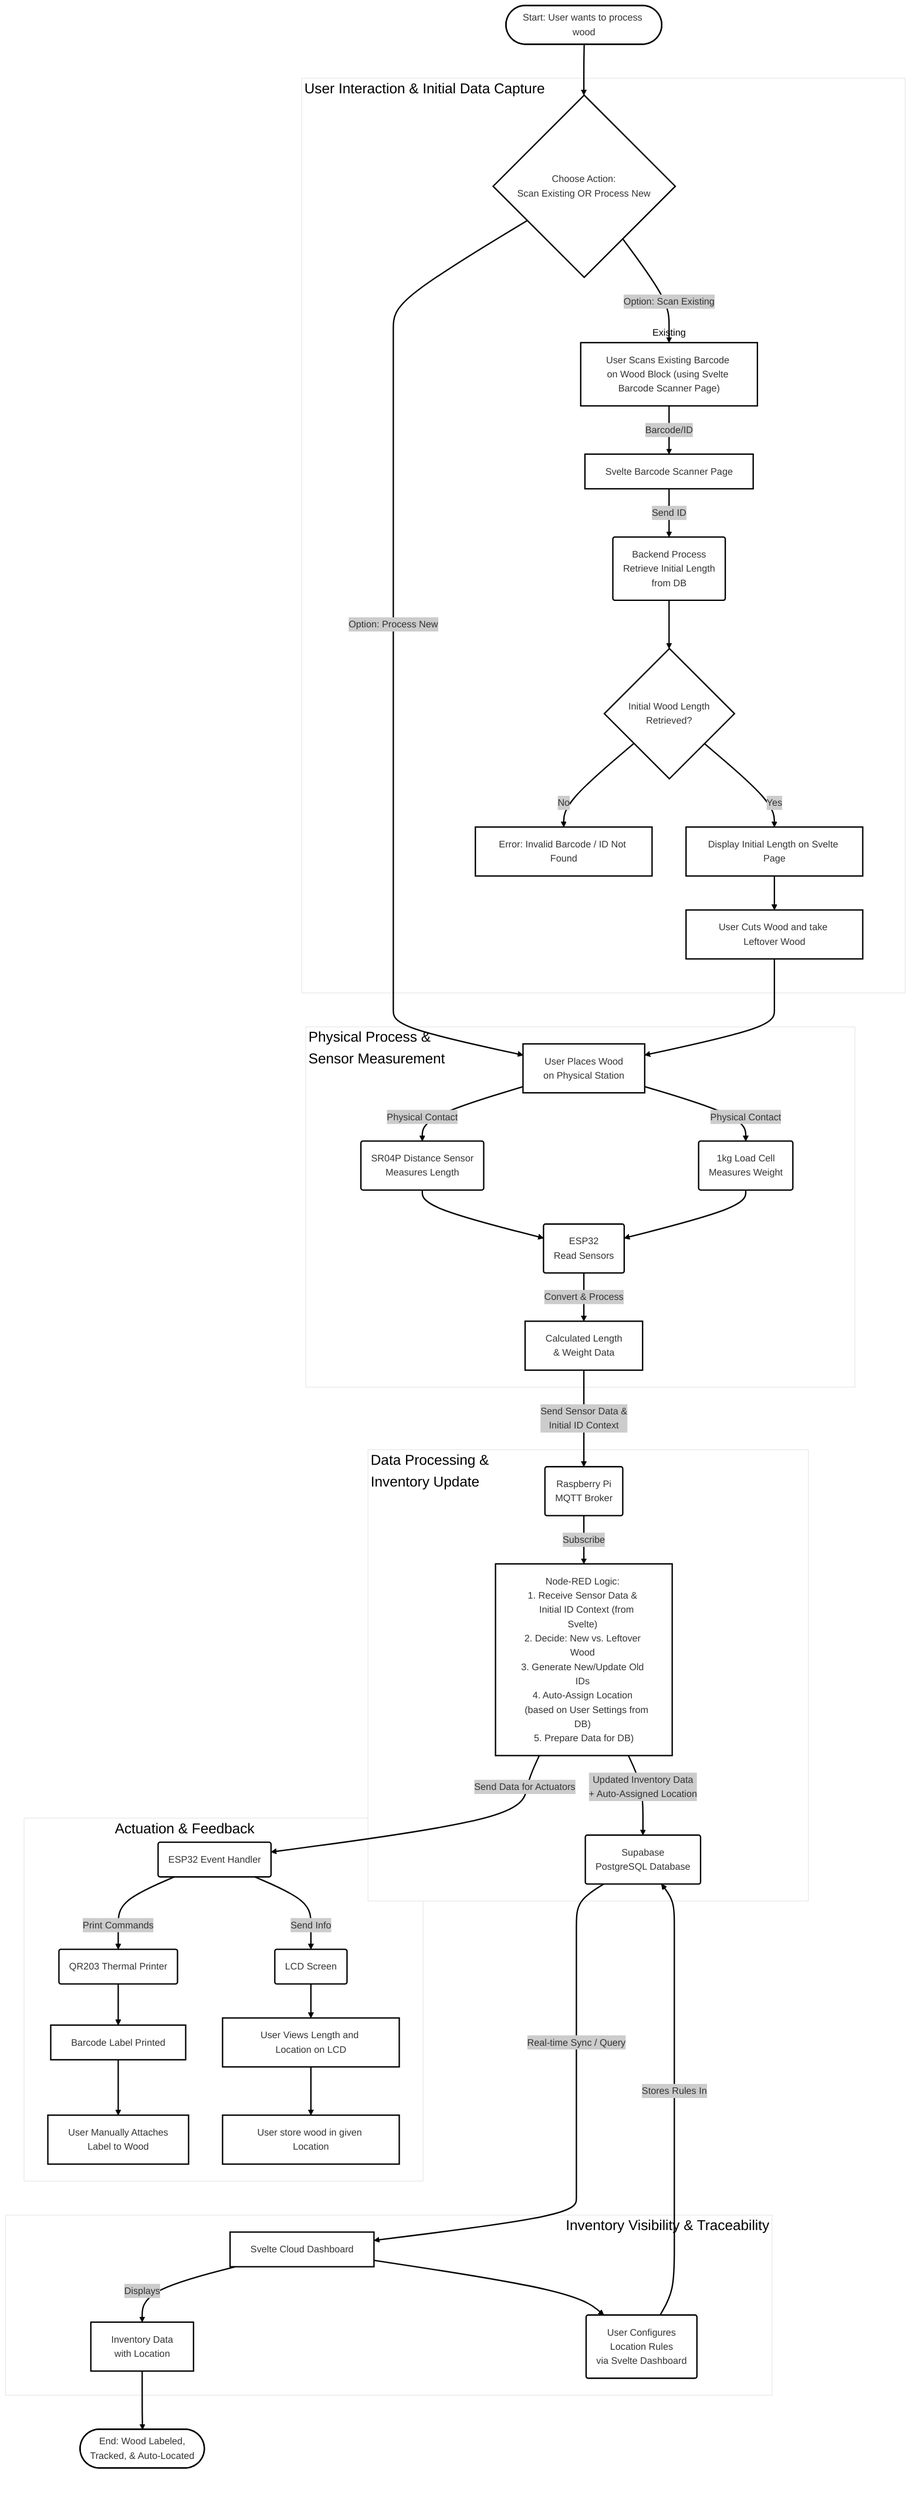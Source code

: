 ---
config:
  layout: dagre
  theme: neo
---
flowchart TD
 subgraph UserInteraction["<div style="font-size:1.5em; width:55rem; height:1.5em; display:flex; justify-content: flex-start; align-items:flex-end;">User Interaction &amp; Initial Data Capture</div>"]
        B{"Choose Action: <br>Scan Existing OR Process New"}

    subgraph Existing
      style Existing fill:transparent,stroke:transparent
        C["User Scans Existing Barcode <br>on Wood Block (using Svelte Barcode Scanner Page)"]
        D["Svelte Barcode Scanner Page"]
        E("Backend Process <br>Retrieve Initial Length <br>from DB")
        F{"Initial Wood Length <br>Retrieved?"}
        G["Error: Invalid Barcode / ID Not Found"]
        H["Display Initial Length on Svelte Page"]
        I["User Cuts Wood and take Leftover Wood"]
    end
  end
 subgraph PhysicalProcess["<div style="font-size:1.5em; width:50rem; height:3em; display:flex; justify-content: flex-start; align-items:flex-end;">Physical Process &amp;<br> Sensor Measurement</div>"]
        J["User Places Wood <br>on Physical Station"]
        K("SR04P Distance Sensor <br>Measures Length")
        L("1kg Load Cell <br>Measures Weight")
        M("ESP32 <br>Read Sensors")
        N["Calculated Length <br>&amp; Weight Data"]
  end
 subgraph DataProcessing["<div style="font-size:1.5em; width:40rem; height:3em; display:flex; justify-content: flex-start; align-items:flex-end;">Data Processing &amp;<br> Inventory Update</div>"]
        O("Raspberry Pi <br>MQTT Broker")
        P["Node-RED Logic: <br>1. Receive Sensor Data &amp; <br>   Initial ID Context (from Svelte) <br>2. Decide: New vs. Leftover Wood <br>3. Generate New/Update Old IDs <br>4. Auto-Assign Location <br>   (based on User Settings from DB) <br>5. Prepare Data for DB)"]
        R("Supabase <br>PostgreSQL Database")
  end
 subgraph ActuationFeedback["<div style="font-size: 1.5em; width:20rem;">Actuation &amp; Feedback</div>"]
        S("ESP32 Event Handler")
        T("QR203 Thermal Printer")
        U["Barcode Label Printed"]
        V["User Manually Attaches <br>Label to Wood"]
        W("LCD Screen")
        X["User Views Length and Location on LCD"]
        X1["User store wood in given Location"]
  end
 subgraph InventoryVisibility["<div style="font-size:1.5em; width:70rem; height:1.5em; display:flex; justify-content: flex-end; align-items:flex-end;">Inventory Visibility &amp; Traceability</div>"]
        AA["Svelte Cloud Dashboard"]
        BB["Inventory Data <br>with Location"]
        UserConfig("User Configures <br>Location Rules <br>via Svelte Dashboard")
  end
    A(["Start: User wants to process wood"]) --> B
    B -- Option: Scan Existing --> C
    C -- Barcode/ID --> D
    D -- Send ID --> E
    E --> F
    F -- No --> G
    F -- Yes --> H
    B -- Option: Process New --> J
    H --> I
    I --> J
    J -- Physical Contact --> K & L
    K --> M
    L --> M
    M -- Convert & Process --> N
    N -- Send Sensor Data &amp; <br>Initial ID Context --> O
    O -- Subscribe --> P
    P -- "Updated Inventory Data <br>+ Auto-Assigned Location" --> R
    UserConfig -- Stores Rules In --> R
    P -- Send Data for Actuators --> S
    S -- Print Commands --> T
    T --> U
    U --> V
    V ~~~ AA
    S -- Send Info --> W
    W --> X --> X1
    R -- "Real-time Sync / Query" --> AA
    AA -- Displays --> BB
    AA --> UserConfig
    BB --> Z(["End: Wood Labeled, <br>Tracked, &amp; Auto-Located"])